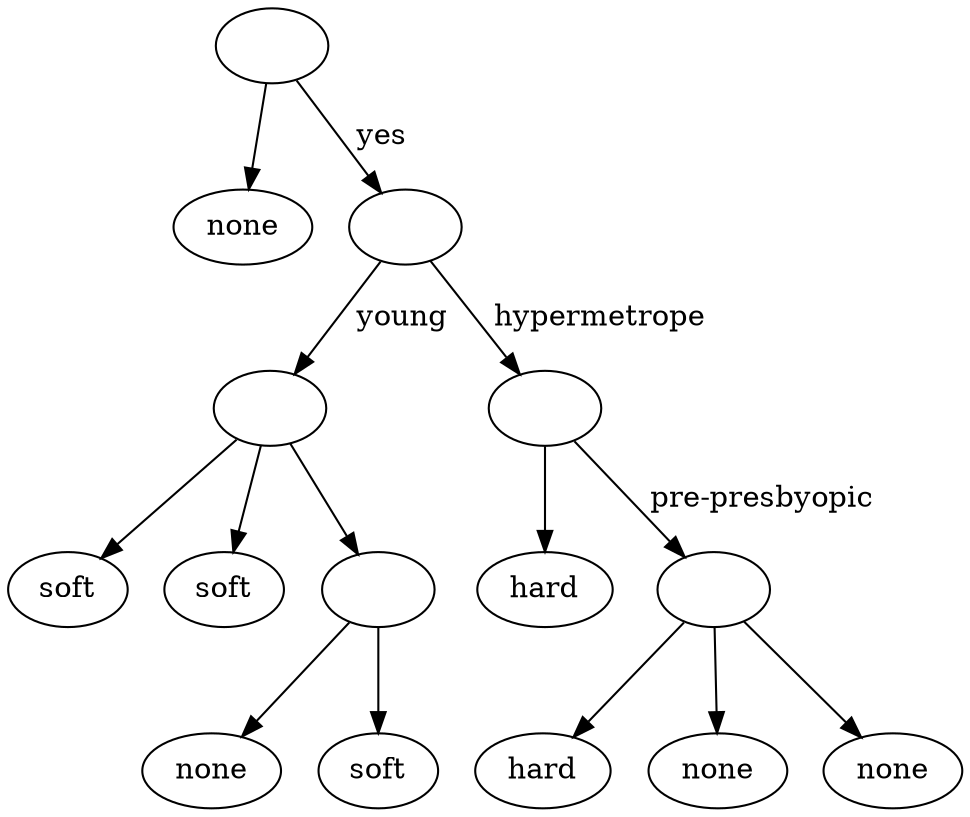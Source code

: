 digraph DecisionTree {
graph [ordering="out"];
  0 [label=""];
  0 -> 1 [label=" "];
  1 [label="none"];
  0 -> 2 [label=" yes"];
  2 [label=""];
  2 -> 3 [label=" young"];
  3 [label=""];
  3 -> 4 [label=" "];
  4 [label="soft"];
  3 -> 5 [label=" "];
  5 [label="soft"];
  3 -> 6 [label=" "];
  6 [label=""];
  6 -> 7 [label=" "];
  7 [label="none"];
  6 -> 8 [label=" "];
  8 [label="soft"];
  2 -> 9 [label=" hypermetrope"];
  9 [label=""];
  9 -> 10 [label=" "];
  10 [label="hard"];
  9 -> 11 [label=" pre-presbyopic"];
  11 [label=""];
  11 -> 12 [label=" "];
  12 [label="hard"];
  11 -> 13 [label=" "];
  13 [label="none"];
  11 -> 14 [label=" "];
  14 [label="none"];
}
